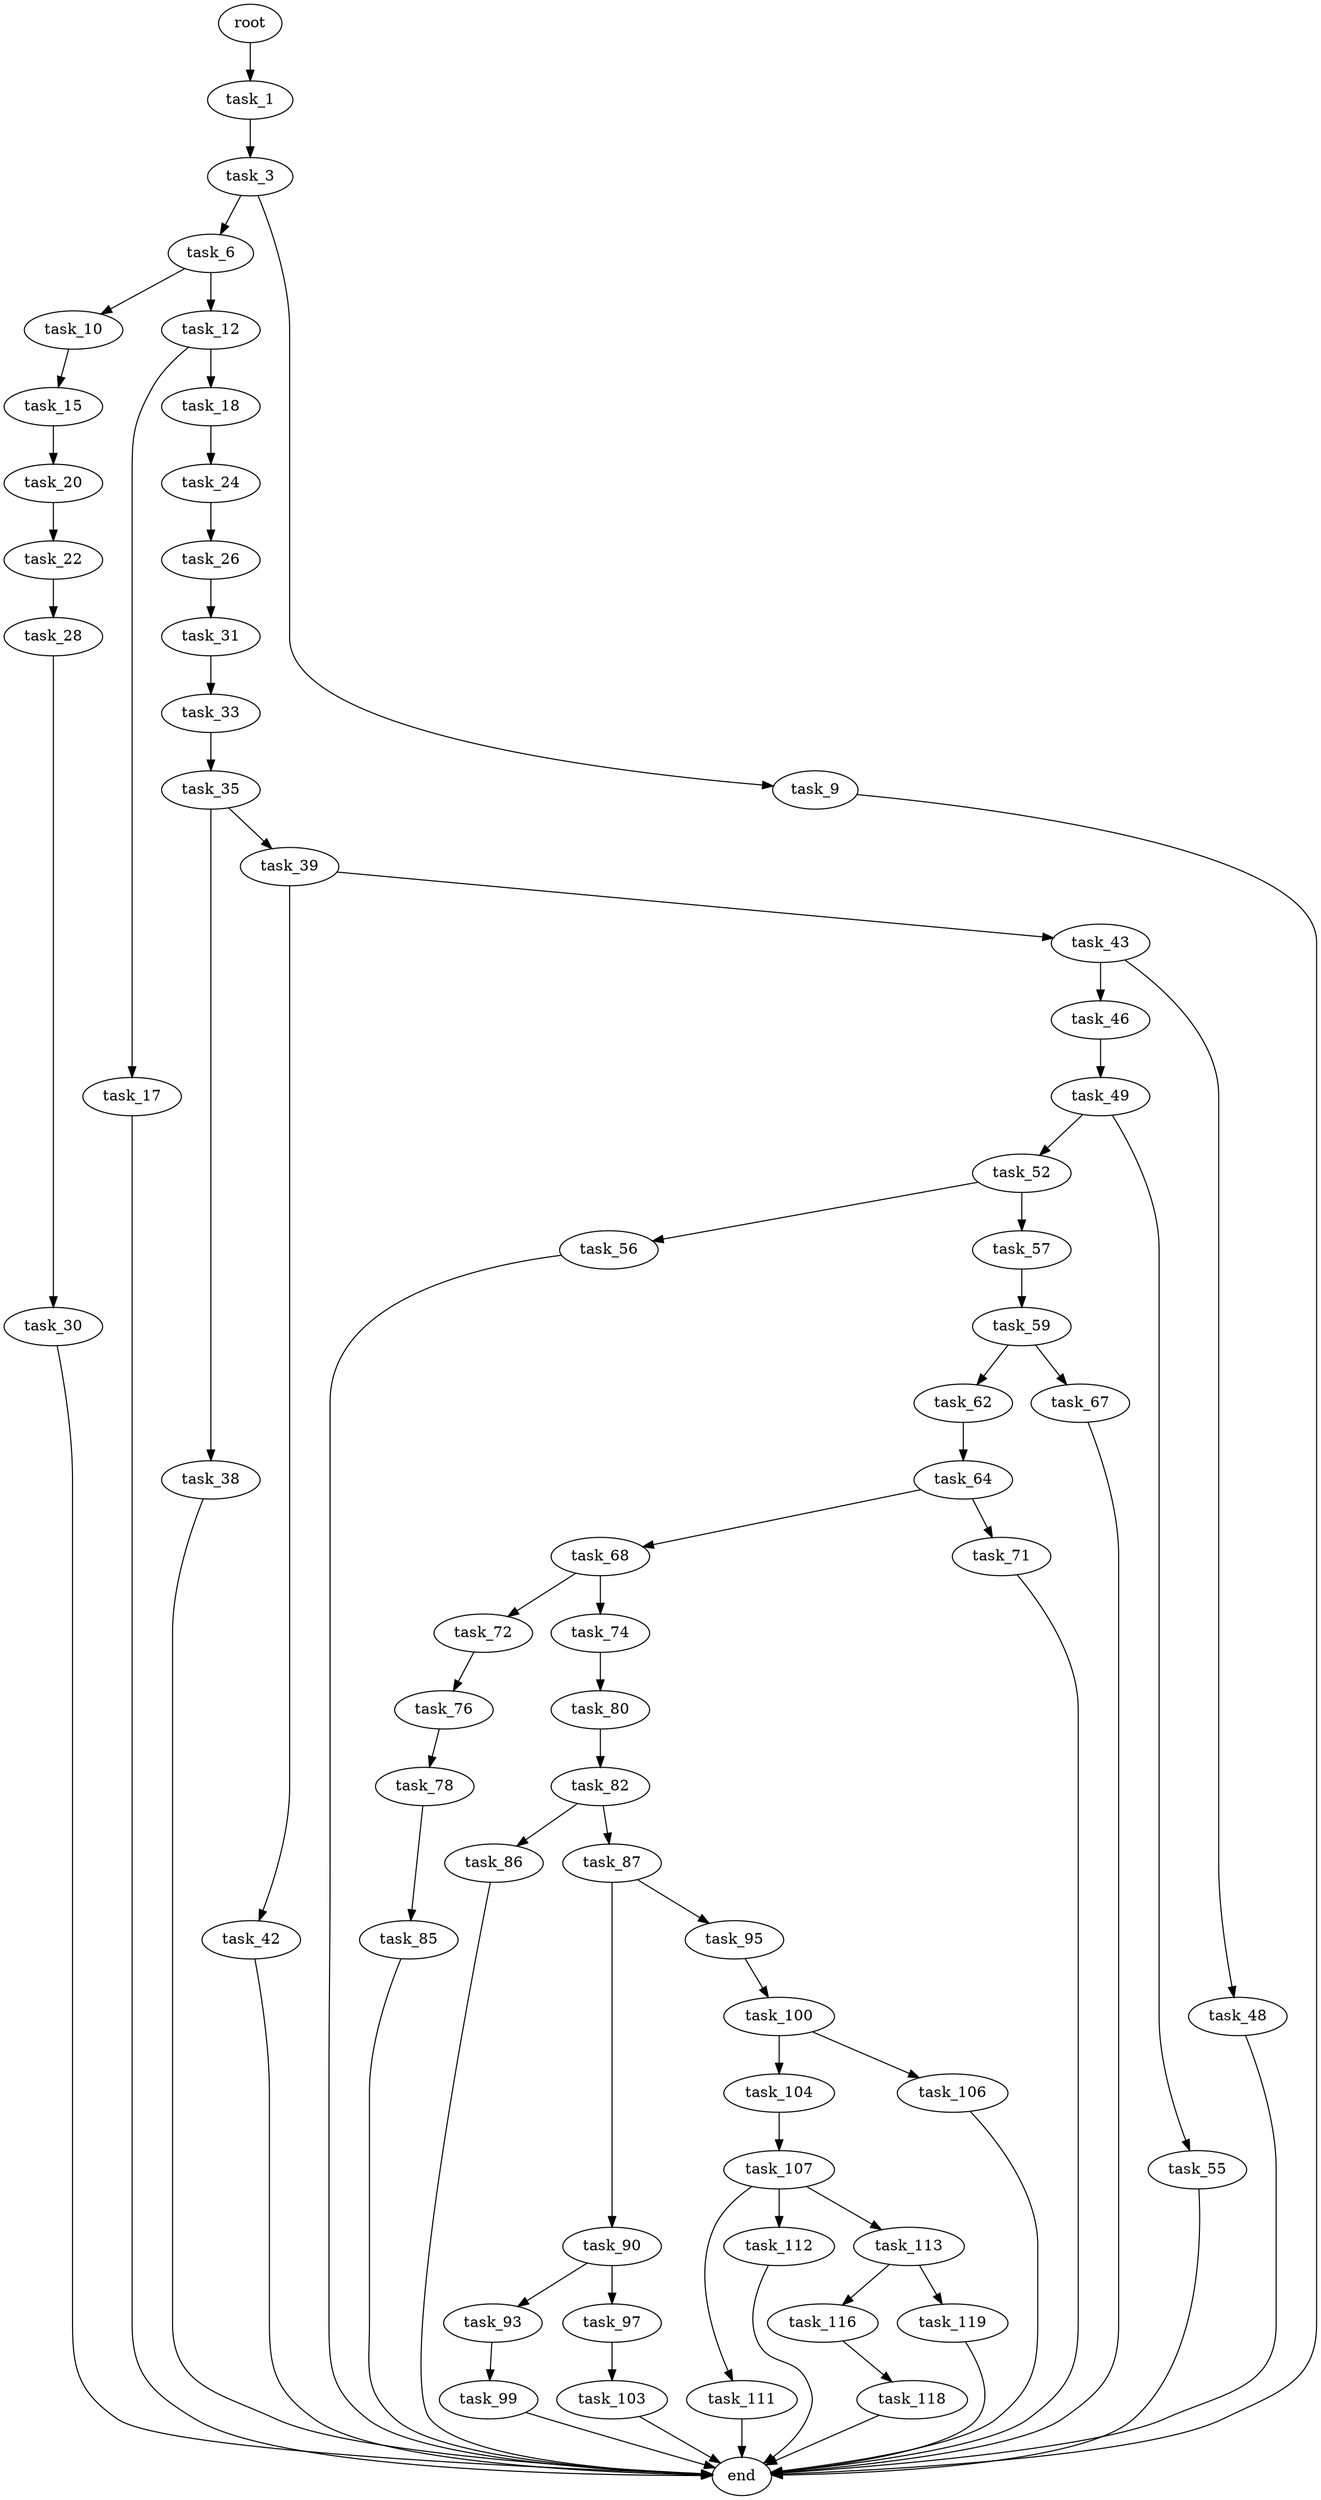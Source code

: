 digraph G {
  root [size="0.000000"];
  task_1 [size="134217728000.000000"];
  task_3 [size="338642511948.000000"];
  task_6 [size="2808013370.000000"];
  task_9 [size="566694985878.000000"];
  task_10 [size="553602521094.000000"];
  task_12 [size="7739537034.000000"];
  end [size="0.000000"];
  task_15 [size="139768781400.000000"];
  task_17 [size="2360974246.000000"];
  task_18 [size="68719476736.000000"];
  task_20 [size="8237078398.000000"];
  task_24 [size="3383119714.000000"];
  task_22 [size="134217728000.000000"];
  task_28 [size="186866375076.000000"];
  task_26 [size="6016030422.000000"];
  task_31 [size="1073741824000.000000"];
  task_30 [size="59662207934.000000"];
  task_33 [size="782757789696.000000"];
  task_35 [size="4679192600.000000"];
  task_38 [size="82163640744.000000"];
  task_39 [size="33301276362.000000"];
  task_42 [size="10146614923.000000"];
  task_43 [size="417924200252.000000"];
  task_46 [size="782757789696.000000"];
  task_48 [size="368293445632.000000"];
  task_49 [size="41712194222.000000"];
  task_52 [size="169014624447.000000"];
  task_55 [size="8589934592.000000"];
  task_56 [size="68719476736.000000"];
  task_57 [size="956643623.000000"];
  task_59 [size="134217728000.000000"];
  task_62 [size="4763325130.000000"];
  task_67 [size="9387658466.000000"];
  task_64 [size="134217728000.000000"];
  task_68 [size="549755813888.000000"];
  task_71 [size="13553110449.000000"];
  task_72 [size="134217728000.000000"];
  task_74 [size="549755813888.000000"];
  task_76 [size="13038497060.000000"];
  task_80 [size="782757789696.000000"];
  task_78 [size="68719476736.000000"];
  task_85 [size="549755813888.000000"];
  task_82 [size="231928233984.000000"];
  task_86 [size="368293445632.000000"];
  task_87 [size="549755813888.000000"];
  task_90 [size="549755813888.000000"];
  task_95 [size="1073741824000.000000"];
  task_93 [size="1073741824000.000000"];
  task_97 [size="28818162800.000000"];
  task_99 [size="26619217272.000000"];
  task_100 [size="18434986574.000000"];
  task_103 [size="36025383962.000000"];
  task_104 [size="95664411682.000000"];
  task_106 [size="48574759921.000000"];
  task_107 [size="33424182740.000000"];
  task_111 [size="8105199218.000000"];
  task_112 [size="7734243956.000000"];
  task_113 [size="92198697384.000000"];
  task_116 [size="5801603980.000000"];
  task_119 [size="8589934592.000000"];
  task_118 [size="8589934592.000000"];

  root -> task_1 [size="1.000000"];
  task_1 -> task_3 [size="209715200.000000"];
  task_3 -> task_6 [size="536870912.000000"];
  task_3 -> task_9 [size="536870912.000000"];
  task_6 -> task_10 [size="134217728.000000"];
  task_6 -> task_12 [size="134217728.000000"];
  task_9 -> end [size="1.000000"];
  task_10 -> task_15 [size="838860800.000000"];
  task_12 -> task_17 [size="134217728.000000"];
  task_12 -> task_18 [size="134217728.000000"];
  task_15 -> task_20 [size="134217728.000000"];
  task_17 -> end [size="1.000000"];
  task_18 -> task_24 [size="134217728.000000"];
  task_20 -> task_22 [size="301989888.000000"];
  task_24 -> task_26 [size="75497472.000000"];
  task_22 -> task_28 [size="209715200.000000"];
  task_28 -> task_30 [size="134217728.000000"];
  task_26 -> task_31 [size="209715200.000000"];
  task_31 -> task_33 [size="838860800.000000"];
  task_30 -> end [size="1.000000"];
  task_33 -> task_35 [size="679477248.000000"];
  task_35 -> task_38 [size="301989888.000000"];
  task_35 -> task_39 [size="301989888.000000"];
  task_38 -> end [size="1.000000"];
  task_39 -> task_42 [size="536870912.000000"];
  task_39 -> task_43 [size="536870912.000000"];
  task_42 -> end [size="1.000000"];
  task_43 -> task_46 [size="536870912.000000"];
  task_43 -> task_48 [size="536870912.000000"];
  task_46 -> task_49 [size="679477248.000000"];
  task_48 -> end [size="1.000000"];
  task_49 -> task_52 [size="33554432.000000"];
  task_49 -> task_55 [size="33554432.000000"];
  task_52 -> task_56 [size="679477248.000000"];
  task_52 -> task_57 [size="679477248.000000"];
  task_55 -> end [size="1.000000"];
  task_56 -> end [size="1.000000"];
  task_57 -> task_59 [size="75497472.000000"];
  task_59 -> task_62 [size="209715200.000000"];
  task_59 -> task_67 [size="209715200.000000"];
  task_62 -> task_64 [size="536870912.000000"];
  task_67 -> end [size="1.000000"];
  task_64 -> task_68 [size="209715200.000000"];
  task_64 -> task_71 [size="209715200.000000"];
  task_68 -> task_72 [size="536870912.000000"];
  task_68 -> task_74 [size="536870912.000000"];
  task_71 -> end [size="1.000000"];
  task_72 -> task_76 [size="209715200.000000"];
  task_74 -> task_80 [size="536870912.000000"];
  task_76 -> task_78 [size="301989888.000000"];
  task_80 -> task_82 [size="679477248.000000"];
  task_78 -> task_85 [size="134217728.000000"];
  task_85 -> end [size="1.000000"];
  task_82 -> task_86 [size="301989888.000000"];
  task_82 -> task_87 [size="301989888.000000"];
  task_86 -> end [size="1.000000"];
  task_87 -> task_90 [size="536870912.000000"];
  task_87 -> task_95 [size="536870912.000000"];
  task_90 -> task_93 [size="536870912.000000"];
  task_90 -> task_97 [size="536870912.000000"];
  task_95 -> task_100 [size="838860800.000000"];
  task_93 -> task_99 [size="838860800.000000"];
  task_97 -> task_103 [size="75497472.000000"];
  task_99 -> end [size="1.000000"];
  task_100 -> task_104 [size="536870912.000000"];
  task_100 -> task_106 [size="536870912.000000"];
  task_103 -> end [size="1.000000"];
  task_104 -> task_107 [size="75497472.000000"];
  task_106 -> end [size="1.000000"];
  task_107 -> task_111 [size="33554432.000000"];
  task_107 -> task_112 [size="33554432.000000"];
  task_107 -> task_113 [size="33554432.000000"];
  task_111 -> end [size="1.000000"];
  task_112 -> end [size="1.000000"];
  task_113 -> task_116 [size="134217728.000000"];
  task_113 -> task_119 [size="134217728.000000"];
  task_116 -> task_118 [size="134217728.000000"];
  task_119 -> end [size="1.000000"];
  task_118 -> end [size="1.000000"];
}

